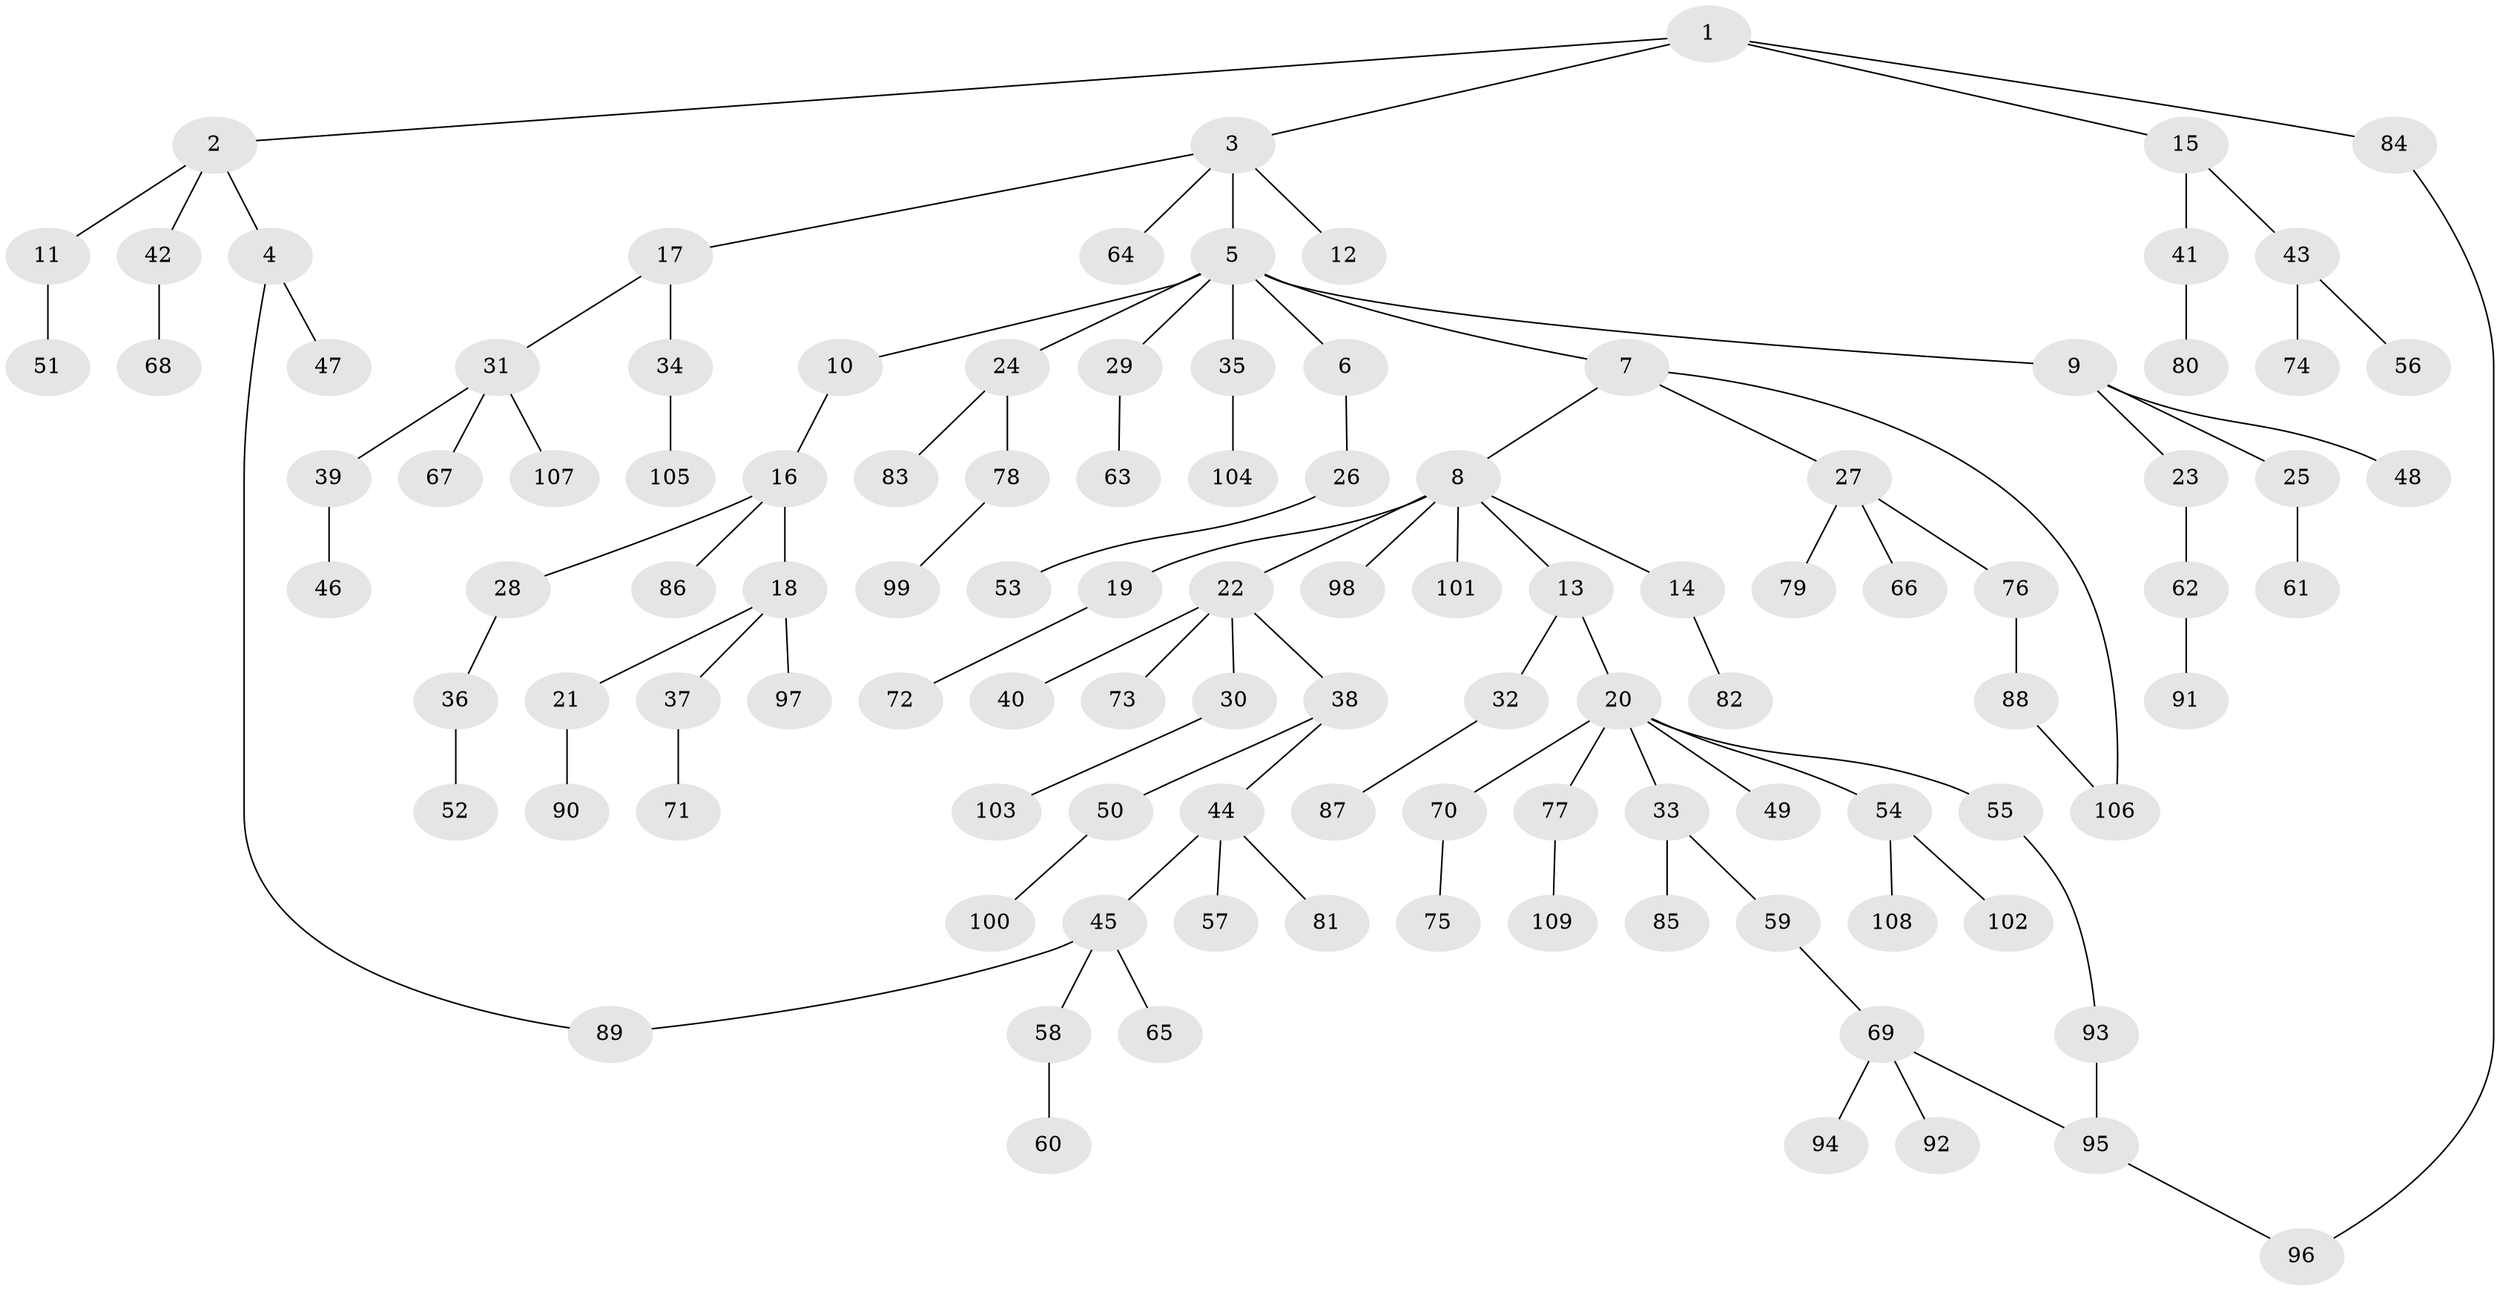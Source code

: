 // coarse degree distribution, {4: 0.09090909090909091, 2: 0.24675324675324675, 8: 0.012987012987012988, 6: 0.025974025974025976, 3: 0.16883116883116883, 1: 0.45454545454545453}
// Generated by graph-tools (version 1.1) at 2025/49/03/04/25 22:49:10]
// undirected, 109 vertices, 112 edges
graph export_dot {
  node [color=gray90,style=filled];
  1;
  2;
  3;
  4;
  5;
  6;
  7;
  8;
  9;
  10;
  11;
  12;
  13;
  14;
  15;
  16;
  17;
  18;
  19;
  20;
  21;
  22;
  23;
  24;
  25;
  26;
  27;
  28;
  29;
  30;
  31;
  32;
  33;
  34;
  35;
  36;
  37;
  38;
  39;
  40;
  41;
  42;
  43;
  44;
  45;
  46;
  47;
  48;
  49;
  50;
  51;
  52;
  53;
  54;
  55;
  56;
  57;
  58;
  59;
  60;
  61;
  62;
  63;
  64;
  65;
  66;
  67;
  68;
  69;
  70;
  71;
  72;
  73;
  74;
  75;
  76;
  77;
  78;
  79;
  80;
  81;
  82;
  83;
  84;
  85;
  86;
  87;
  88;
  89;
  90;
  91;
  92;
  93;
  94;
  95;
  96;
  97;
  98;
  99;
  100;
  101;
  102;
  103;
  104;
  105;
  106;
  107;
  108;
  109;
  1 -- 2;
  1 -- 3;
  1 -- 15;
  1 -- 84;
  2 -- 4;
  2 -- 11;
  2 -- 42;
  3 -- 5;
  3 -- 12;
  3 -- 17;
  3 -- 64;
  4 -- 47;
  4 -- 89;
  5 -- 6;
  5 -- 7;
  5 -- 9;
  5 -- 10;
  5 -- 24;
  5 -- 29;
  5 -- 35;
  6 -- 26;
  7 -- 8;
  7 -- 27;
  7 -- 106;
  8 -- 13;
  8 -- 14;
  8 -- 19;
  8 -- 22;
  8 -- 98;
  8 -- 101;
  9 -- 23;
  9 -- 25;
  9 -- 48;
  10 -- 16;
  11 -- 51;
  13 -- 20;
  13 -- 32;
  14 -- 82;
  15 -- 41;
  15 -- 43;
  16 -- 18;
  16 -- 28;
  16 -- 86;
  17 -- 31;
  17 -- 34;
  18 -- 21;
  18 -- 37;
  18 -- 97;
  19 -- 72;
  20 -- 33;
  20 -- 49;
  20 -- 54;
  20 -- 55;
  20 -- 70;
  20 -- 77;
  21 -- 90;
  22 -- 30;
  22 -- 38;
  22 -- 40;
  22 -- 73;
  23 -- 62;
  24 -- 78;
  24 -- 83;
  25 -- 61;
  26 -- 53;
  27 -- 66;
  27 -- 76;
  27 -- 79;
  28 -- 36;
  29 -- 63;
  30 -- 103;
  31 -- 39;
  31 -- 67;
  31 -- 107;
  32 -- 87;
  33 -- 59;
  33 -- 85;
  34 -- 105;
  35 -- 104;
  36 -- 52;
  37 -- 71;
  38 -- 44;
  38 -- 50;
  39 -- 46;
  41 -- 80;
  42 -- 68;
  43 -- 56;
  43 -- 74;
  44 -- 45;
  44 -- 57;
  44 -- 81;
  45 -- 58;
  45 -- 65;
  45 -- 89;
  50 -- 100;
  54 -- 102;
  54 -- 108;
  55 -- 93;
  58 -- 60;
  59 -- 69;
  62 -- 91;
  69 -- 92;
  69 -- 94;
  69 -- 95;
  70 -- 75;
  76 -- 88;
  77 -- 109;
  78 -- 99;
  84 -- 96;
  88 -- 106;
  93 -- 95;
  95 -- 96;
}
